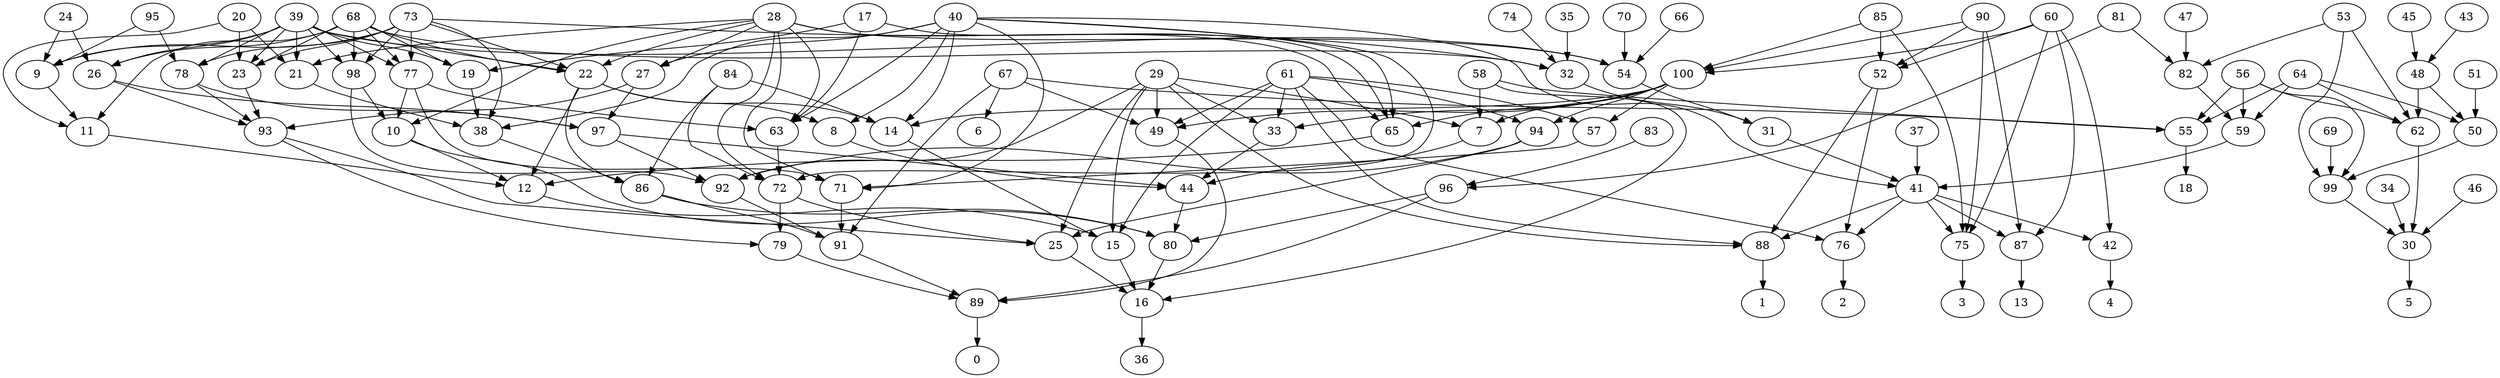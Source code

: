 digraph G {
    67 -> 55;
    58 -> 55;
    64 -> 55;
    56 -> 55;
    62 -> 30;
    99 -> 30;
    34 -> 30;
    46 -> 30;
    56 -> 99;
    69 -> 99;
    53 -> 99;
    50 -> 99;
    64 -> 50;
    51 -> 50;
    48 -> 50;
    43 -> 48;
    45 -> 48;
    48 -> 62;
    64 -> 62;
    56 -> 62;
    53 -> 62;
    60 -> 42;
    41 -> 42;
    40 -> 41;
    37 -> 41;
    31 -> 41;
    59 -> 41;
    54 -> 31;
    32 -> 31;
    39 -> 54;
    66 -> 54;
    28 -> 54;
    70 -> 54;
    73 -> 32;
    35 -> 32;
    68 -> 32;
    74 -> 32;
    56 -> 59;
    64 -> 59;
    82 -> 59;
    81 -> 82;
    47 -> 82;
    53 -> 82;
    60 -> 87;
    90 -> 87;
    41 -> 87;
    60 -> 75;
    90 -> 75;
    85 -> 75;
    41 -> 75;
    52 -> 76;
    61 -> 76;
    41 -> 76;
    60 -> 52;
    90 -> 52;
    85 -> 52;
    52 -> 88;
    61 -> 88;
    29 -> 88;
    41 -> 88;
    79 -> 89;
    49 -> 89;
    91 -> 89;
    96 -> 89;
    86 -> 91;
    71 -> 91;
    92 -> 91;
    67 -> 91;
    94 -> 92;
    97 -> 92;
    98 -> 92;
    29 -> 92;
    100 -> 94;
    61 -> 94;
    90 -> 100;
    60 -> 100;
    85 -> 100;
    78 -> 97;
    27 -> 97;
    26 -> 97;
    40 -> 27;
    28 -> 27;
    95 -> 78;
    39 -> 78;
    73 -> 78;
    24 -> 26;
    39 -> 26;
    68 -> 26;
    68 -> 98;
    73 -> 98;
    39 -> 98;
    84 -> 86;
    22 -> 86;
    38 -> 86;
    21 -> 38;
    19 -> 38;
    40 -> 38;
    73 -> 38;
    17 -> 19;
    39 -> 19;
    68 -> 19;
    20 -> 21;
    39 -> 21;
    28 -> 21;
    28 -> 22;
    68 -> 22;
    73 -> 22;
    39 -> 22;
    77 -> 71;
    40 -> 71;
    28 -> 71;
    57 -> 71;
    100 -> 57;
    61 -> 57;
    68 -> 77;
    73 -> 77;
    39 -> 77;
    72 -> 79;
    93 -> 79;
    40 -> 72;
    84 -> 72;
    28 -> 72;
    63 -> 72;
    40 -> 63;
    17 -> 63;
    28 -> 63;
    77 -> 63;
    26 -> 93;
    78 -> 93;
    23 -> 93;
    27 -> 93;
    20 -> 23;
    68 -> 23;
    73 -> 23;
    39 -> 23;
    67 -> 49;
    100 -> 49;
    61 -> 49;
    29 -> 49;
    81 -> 96;
    83 -> 96;
    25 -> 16;
    15 -> 16;
    58 -> 16;
    80 -> 16;
    14 -> 15;
    12 -> 15;
    61 -> 15;
    29 -> 15;
    22 -> 12;
    11 -> 12;
    65 -> 12;
    10 -> 12;
    28 -> 10;
    77 -> 10;
    98 -> 10;
    20 -> 11;
    68 -> 11;
    9 -> 11;
    39 -> 9;
    24 -> 9;
    73 -> 9;
    95 -> 9;
    17 -> 65;
    28 -> 65;
    100 -> 65;
    40 -> 65;
    40 -> 14;
    22 -> 14;
    100 -> 14;
    84 -> 14;
    93 -> 25;
    72 -> 25;
    29 -> 25;
    94 -> 25;
    44 -> 80;
    10 -> 80;
    86 -> 80;
    96 -> 80;
    97 -> 44;
    8 -> 44;
    33 -> 44;
    7 -> 44;
    22 -> 8;
    40 -> 8;
    29 -> 7;
    100 -> 7;
    58 -> 7;
    29 -> 33;
    100 -> 33;
    61 -> 33;
    67 -> 6;
    55 -> 18;
    30 -> 5;
    42 -> 4;
    87 -> 13;
    75 -> 3;
    76 -> 2;
    88 -> 1;
    89 -> 0;
    16 -> 36;
}
